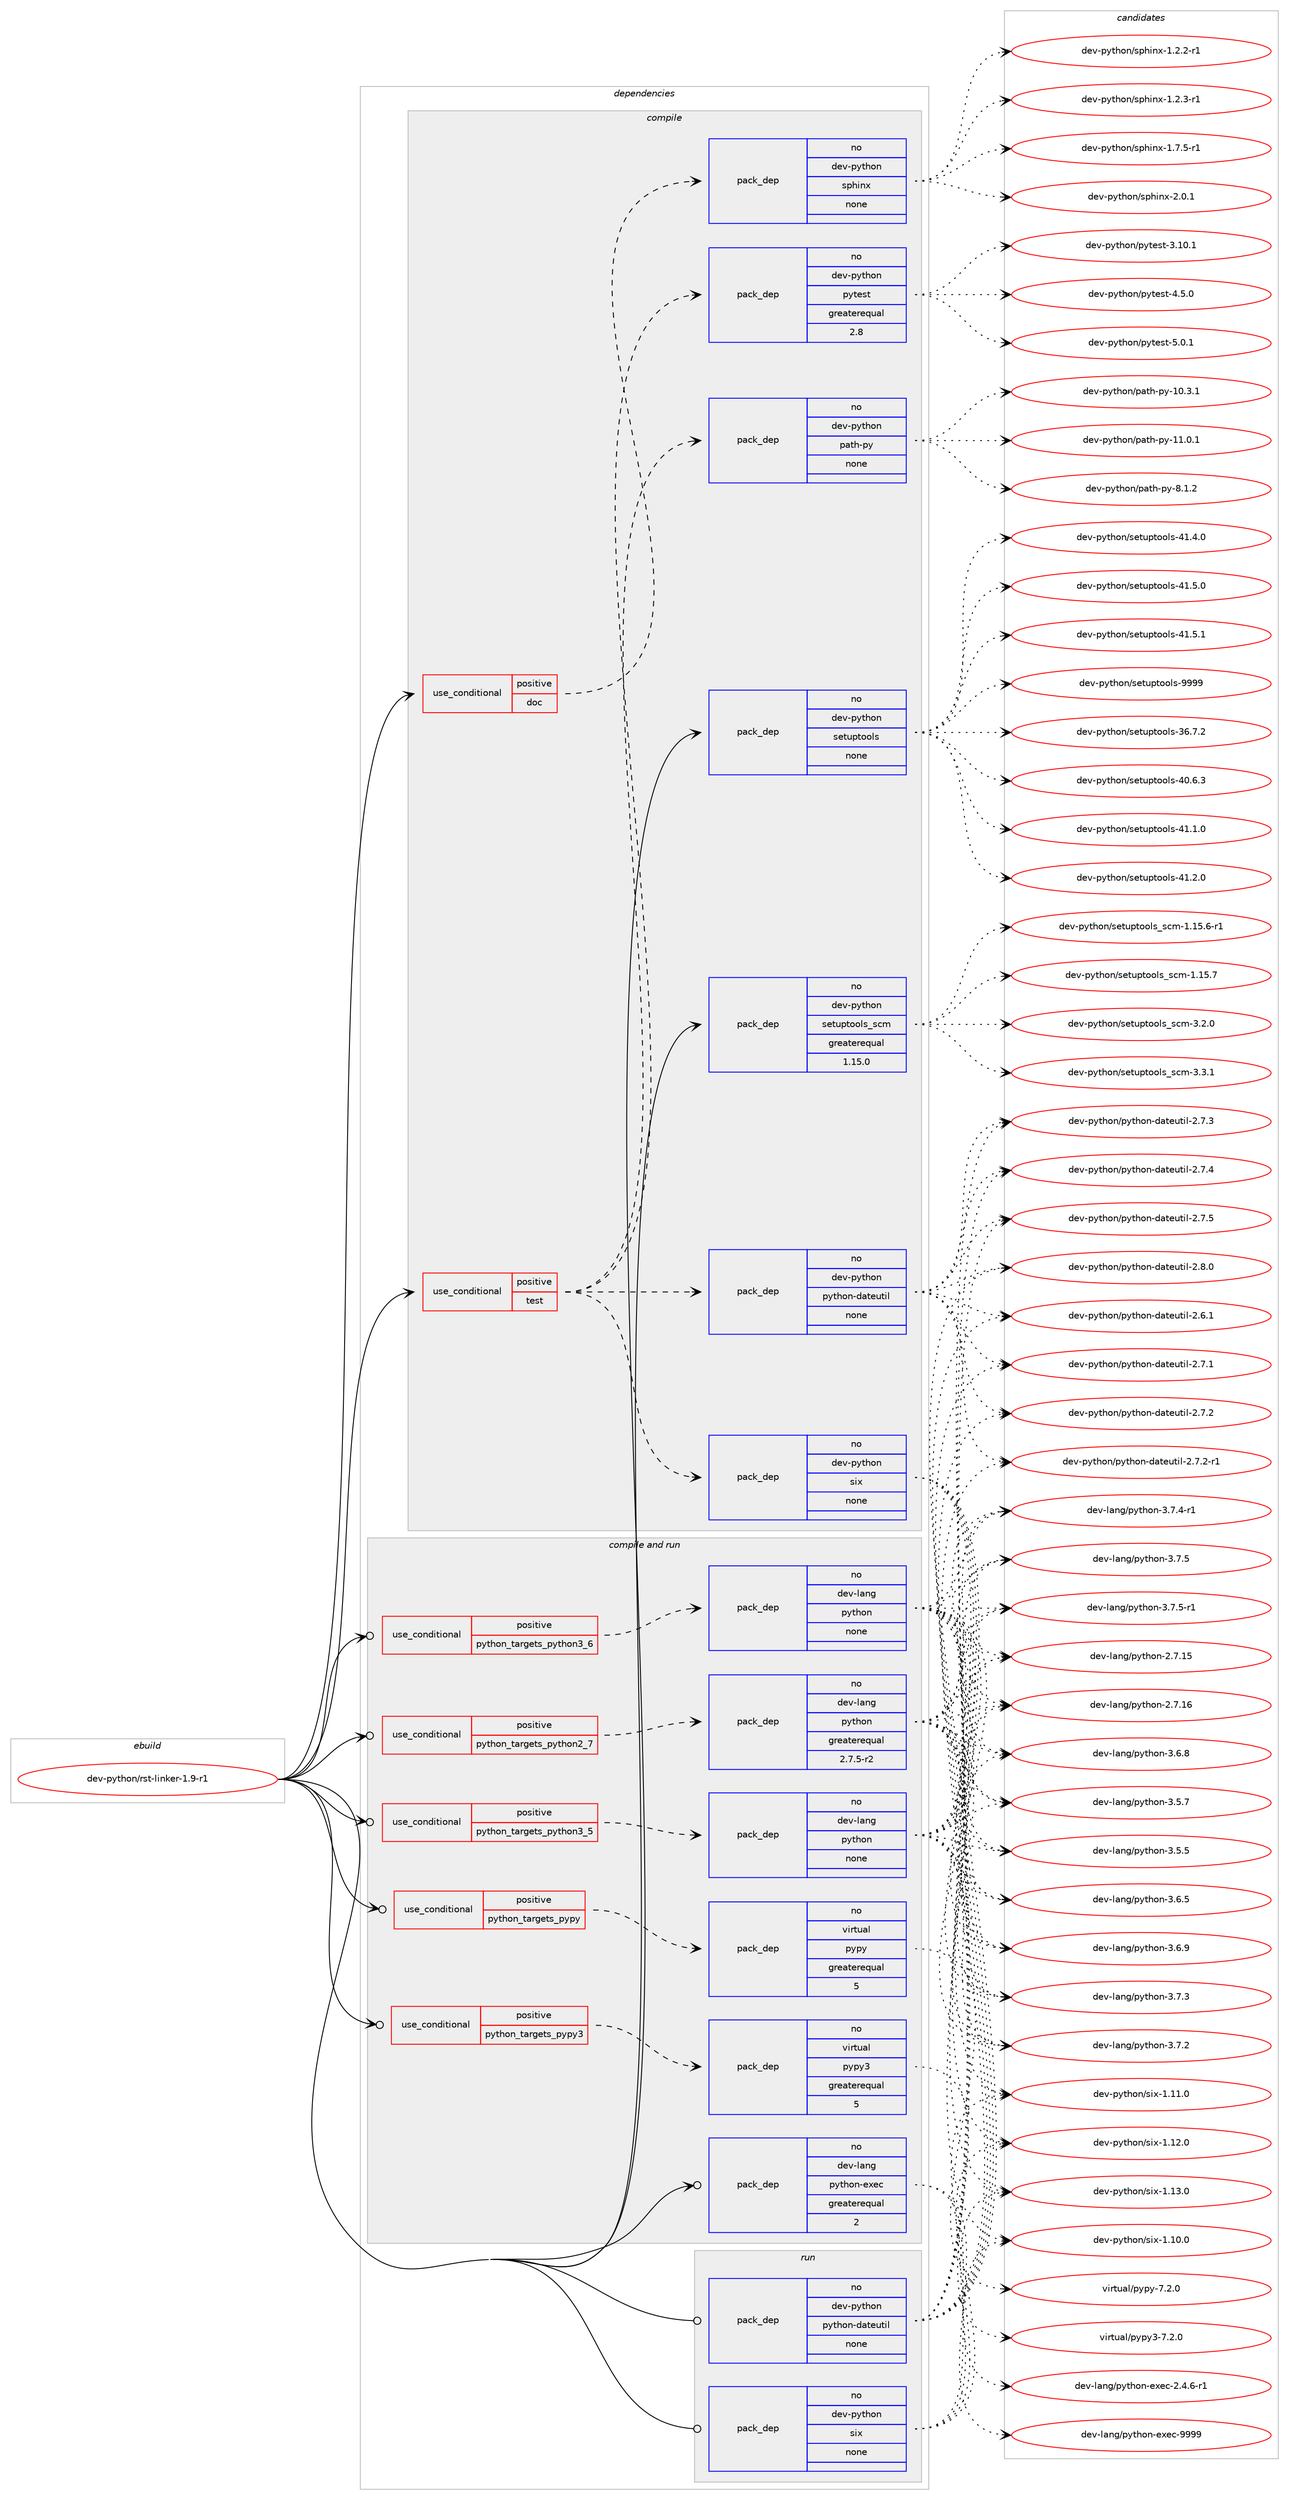 digraph prolog {

# *************
# Graph options
# *************

newrank=true;
concentrate=true;
compound=true;
graph [rankdir=LR,fontname=Helvetica,fontsize=10,ranksep=1.5];#, ranksep=2.5, nodesep=0.2];
edge  [arrowhead=vee];
node  [fontname=Helvetica,fontsize=10];

# **********
# The ebuild
# **********

subgraph cluster_leftcol {
color=gray;
rank=same;
label=<<i>ebuild</i>>;
id [label="dev-python/rst-linker-1.9-r1", color=red, width=4, href="../dev-python/rst-linker-1.9-r1.svg"];
}

# ****************
# The dependencies
# ****************

subgraph cluster_midcol {
color=gray;
label=<<i>dependencies</i>>;
subgraph cluster_compile {
fillcolor="#eeeeee";
style=filled;
label=<<i>compile</i>>;
subgraph cond148924 {
dependency636022 [label=<<TABLE BORDER="0" CELLBORDER="1" CELLSPACING="0" CELLPADDING="4"><TR><TD ROWSPAN="3" CELLPADDING="10">use_conditional</TD></TR><TR><TD>positive</TD></TR><TR><TD>doc</TD></TR></TABLE>>, shape=none, color=red];
subgraph pack475217 {
dependency636023 [label=<<TABLE BORDER="0" CELLBORDER="1" CELLSPACING="0" CELLPADDING="4" WIDTH="220"><TR><TD ROWSPAN="6" CELLPADDING="30">pack_dep</TD></TR><TR><TD WIDTH="110">no</TD></TR><TR><TD>dev-python</TD></TR><TR><TD>sphinx</TD></TR><TR><TD>none</TD></TR><TR><TD></TD></TR></TABLE>>, shape=none, color=blue];
}
dependency636022:e -> dependency636023:w [weight=20,style="dashed",arrowhead="vee"];
}
id:e -> dependency636022:w [weight=20,style="solid",arrowhead="vee"];
subgraph cond148925 {
dependency636024 [label=<<TABLE BORDER="0" CELLBORDER="1" CELLSPACING="0" CELLPADDING="4"><TR><TD ROWSPAN="3" CELLPADDING="10">use_conditional</TD></TR><TR><TD>positive</TD></TR><TR><TD>test</TD></TR></TABLE>>, shape=none, color=red];
subgraph pack475218 {
dependency636025 [label=<<TABLE BORDER="0" CELLBORDER="1" CELLSPACING="0" CELLPADDING="4" WIDTH="220"><TR><TD ROWSPAN="6" CELLPADDING="30">pack_dep</TD></TR><TR><TD WIDTH="110">no</TD></TR><TR><TD>dev-python</TD></TR><TR><TD>python-dateutil</TD></TR><TR><TD>none</TD></TR><TR><TD></TD></TR></TABLE>>, shape=none, color=blue];
}
dependency636024:e -> dependency636025:w [weight=20,style="dashed",arrowhead="vee"];
subgraph pack475219 {
dependency636026 [label=<<TABLE BORDER="0" CELLBORDER="1" CELLSPACING="0" CELLPADDING="4" WIDTH="220"><TR><TD ROWSPAN="6" CELLPADDING="30">pack_dep</TD></TR><TR><TD WIDTH="110">no</TD></TR><TR><TD>dev-python</TD></TR><TR><TD>six</TD></TR><TR><TD>none</TD></TR><TR><TD></TD></TR></TABLE>>, shape=none, color=blue];
}
dependency636024:e -> dependency636026:w [weight=20,style="dashed",arrowhead="vee"];
subgraph pack475220 {
dependency636027 [label=<<TABLE BORDER="0" CELLBORDER="1" CELLSPACING="0" CELLPADDING="4" WIDTH="220"><TR><TD ROWSPAN="6" CELLPADDING="30">pack_dep</TD></TR><TR><TD WIDTH="110">no</TD></TR><TR><TD>dev-python</TD></TR><TR><TD>path-py</TD></TR><TR><TD>none</TD></TR><TR><TD></TD></TR></TABLE>>, shape=none, color=blue];
}
dependency636024:e -> dependency636027:w [weight=20,style="dashed",arrowhead="vee"];
subgraph pack475221 {
dependency636028 [label=<<TABLE BORDER="0" CELLBORDER="1" CELLSPACING="0" CELLPADDING="4" WIDTH="220"><TR><TD ROWSPAN="6" CELLPADDING="30">pack_dep</TD></TR><TR><TD WIDTH="110">no</TD></TR><TR><TD>dev-python</TD></TR><TR><TD>pytest</TD></TR><TR><TD>greaterequal</TD></TR><TR><TD>2.8</TD></TR></TABLE>>, shape=none, color=blue];
}
dependency636024:e -> dependency636028:w [weight=20,style="dashed",arrowhead="vee"];
}
id:e -> dependency636024:w [weight=20,style="solid",arrowhead="vee"];
subgraph pack475222 {
dependency636029 [label=<<TABLE BORDER="0" CELLBORDER="1" CELLSPACING="0" CELLPADDING="4" WIDTH="220"><TR><TD ROWSPAN="6" CELLPADDING="30">pack_dep</TD></TR><TR><TD WIDTH="110">no</TD></TR><TR><TD>dev-python</TD></TR><TR><TD>setuptools</TD></TR><TR><TD>none</TD></TR><TR><TD></TD></TR></TABLE>>, shape=none, color=blue];
}
id:e -> dependency636029:w [weight=20,style="solid",arrowhead="vee"];
subgraph pack475223 {
dependency636030 [label=<<TABLE BORDER="0" CELLBORDER="1" CELLSPACING="0" CELLPADDING="4" WIDTH="220"><TR><TD ROWSPAN="6" CELLPADDING="30">pack_dep</TD></TR><TR><TD WIDTH="110">no</TD></TR><TR><TD>dev-python</TD></TR><TR><TD>setuptools_scm</TD></TR><TR><TD>greaterequal</TD></TR><TR><TD>1.15.0</TD></TR></TABLE>>, shape=none, color=blue];
}
id:e -> dependency636030:w [weight=20,style="solid",arrowhead="vee"];
}
subgraph cluster_compileandrun {
fillcolor="#eeeeee";
style=filled;
label=<<i>compile and run</i>>;
subgraph cond148926 {
dependency636031 [label=<<TABLE BORDER="0" CELLBORDER="1" CELLSPACING="0" CELLPADDING="4"><TR><TD ROWSPAN="3" CELLPADDING="10">use_conditional</TD></TR><TR><TD>positive</TD></TR><TR><TD>python_targets_pypy</TD></TR></TABLE>>, shape=none, color=red];
subgraph pack475224 {
dependency636032 [label=<<TABLE BORDER="0" CELLBORDER="1" CELLSPACING="0" CELLPADDING="4" WIDTH="220"><TR><TD ROWSPAN="6" CELLPADDING="30">pack_dep</TD></TR><TR><TD WIDTH="110">no</TD></TR><TR><TD>virtual</TD></TR><TR><TD>pypy</TD></TR><TR><TD>greaterequal</TD></TR><TR><TD>5</TD></TR></TABLE>>, shape=none, color=blue];
}
dependency636031:e -> dependency636032:w [weight=20,style="dashed",arrowhead="vee"];
}
id:e -> dependency636031:w [weight=20,style="solid",arrowhead="odotvee"];
subgraph cond148927 {
dependency636033 [label=<<TABLE BORDER="0" CELLBORDER="1" CELLSPACING="0" CELLPADDING="4"><TR><TD ROWSPAN="3" CELLPADDING="10">use_conditional</TD></TR><TR><TD>positive</TD></TR><TR><TD>python_targets_pypy3</TD></TR></TABLE>>, shape=none, color=red];
subgraph pack475225 {
dependency636034 [label=<<TABLE BORDER="0" CELLBORDER="1" CELLSPACING="0" CELLPADDING="4" WIDTH="220"><TR><TD ROWSPAN="6" CELLPADDING="30">pack_dep</TD></TR><TR><TD WIDTH="110">no</TD></TR><TR><TD>virtual</TD></TR><TR><TD>pypy3</TD></TR><TR><TD>greaterequal</TD></TR><TR><TD>5</TD></TR></TABLE>>, shape=none, color=blue];
}
dependency636033:e -> dependency636034:w [weight=20,style="dashed",arrowhead="vee"];
}
id:e -> dependency636033:w [weight=20,style="solid",arrowhead="odotvee"];
subgraph cond148928 {
dependency636035 [label=<<TABLE BORDER="0" CELLBORDER="1" CELLSPACING="0" CELLPADDING="4"><TR><TD ROWSPAN="3" CELLPADDING="10">use_conditional</TD></TR><TR><TD>positive</TD></TR><TR><TD>python_targets_python2_7</TD></TR></TABLE>>, shape=none, color=red];
subgraph pack475226 {
dependency636036 [label=<<TABLE BORDER="0" CELLBORDER="1" CELLSPACING="0" CELLPADDING="4" WIDTH="220"><TR><TD ROWSPAN="6" CELLPADDING="30">pack_dep</TD></TR><TR><TD WIDTH="110">no</TD></TR><TR><TD>dev-lang</TD></TR><TR><TD>python</TD></TR><TR><TD>greaterequal</TD></TR><TR><TD>2.7.5-r2</TD></TR></TABLE>>, shape=none, color=blue];
}
dependency636035:e -> dependency636036:w [weight=20,style="dashed",arrowhead="vee"];
}
id:e -> dependency636035:w [weight=20,style="solid",arrowhead="odotvee"];
subgraph cond148929 {
dependency636037 [label=<<TABLE BORDER="0" CELLBORDER="1" CELLSPACING="0" CELLPADDING="4"><TR><TD ROWSPAN="3" CELLPADDING="10">use_conditional</TD></TR><TR><TD>positive</TD></TR><TR><TD>python_targets_python3_5</TD></TR></TABLE>>, shape=none, color=red];
subgraph pack475227 {
dependency636038 [label=<<TABLE BORDER="0" CELLBORDER="1" CELLSPACING="0" CELLPADDING="4" WIDTH="220"><TR><TD ROWSPAN="6" CELLPADDING="30">pack_dep</TD></TR><TR><TD WIDTH="110">no</TD></TR><TR><TD>dev-lang</TD></TR><TR><TD>python</TD></TR><TR><TD>none</TD></TR><TR><TD></TD></TR></TABLE>>, shape=none, color=blue];
}
dependency636037:e -> dependency636038:w [weight=20,style="dashed",arrowhead="vee"];
}
id:e -> dependency636037:w [weight=20,style="solid",arrowhead="odotvee"];
subgraph cond148930 {
dependency636039 [label=<<TABLE BORDER="0" CELLBORDER="1" CELLSPACING="0" CELLPADDING="4"><TR><TD ROWSPAN="3" CELLPADDING="10">use_conditional</TD></TR><TR><TD>positive</TD></TR><TR><TD>python_targets_python3_6</TD></TR></TABLE>>, shape=none, color=red];
subgraph pack475228 {
dependency636040 [label=<<TABLE BORDER="0" CELLBORDER="1" CELLSPACING="0" CELLPADDING="4" WIDTH="220"><TR><TD ROWSPAN="6" CELLPADDING="30">pack_dep</TD></TR><TR><TD WIDTH="110">no</TD></TR><TR><TD>dev-lang</TD></TR><TR><TD>python</TD></TR><TR><TD>none</TD></TR><TR><TD></TD></TR></TABLE>>, shape=none, color=blue];
}
dependency636039:e -> dependency636040:w [weight=20,style="dashed",arrowhead="vee"];
}
id:e -> dependency636039:w [weight=20,style="solid",arrowhead="odotvee"];
subgraph pack475229 {
dependency636041 [label=<<TABLE BORDER="0" CELLBORDER="1" CELLSPACING="0" CELLPADDING="4" WIDTH="220"><TR><TD ROWSPAN="6" CELLPADDING="30">pack_dep</TD></TR><TR><TD WIDTH="110">no</TD></TR><TR><TD>dev-lang</TD></TR><TR><TD>python-exec</TD></TR><TR><TD>greaterequal</TD></TR><TR><TD>2</TD></TR></TABLE>>, shape=none, color=blue];
}
id:e -> dependency636041:w [weight=20,style="solid",arrowhead="odotvee"];
}
subgraph cluster_run {
fillcolor="#eeeeee";
style=filled;
label=<<i>run</i>>;
subgraph pack475230 {
dependency636042 [label=<<TABLE BORDER="0" CELLBORDER="1" CELLSPACING="0" CELLPADDING="4" WIDTH="220"><TR><TD ROWSPAN="6" CELLPADDING="30">pack_dep</TD></TR><TR><TD WIDTH="110">no</TD></TR><TR><TD>dev-python</TD></TR><TR><TD>python-dateutil</TD></TR><TR><TD>none</TD></TR><TR><TD></TD></TR></TABLE>>, shape=none, color=blue];
}
id:e -> dependency636042:w [weight=20,style="solid",arrowhead="odot"];
subgraph pack475231 {
dependency636043 [label=<<TABLE BORDER="0" CELLBORDER="1" CELLSPACING="0" CELLPADDING="4" WIDTH="220"><TR><TD ROWSPAN="6" CELLPADDING="30">pack_dep</TD></TR><TR><TD WIDTH="110">no</TD></TR><TR><TD>dev-python</TD></TR><TR><TD>six</TD></TR><TR><TD>none</TD></TR><TR><TD></TD></TR></TABLE>>, shape=none, color=blue];
}
id:e -> dependency636043:w [weight=20,style="solid",arrowhead="odot"];
}
}

# **************
# The candidates
# **************

subgraph cluster_choices {
rank=same;
color=gray;
label=<<i>candidates</i>>;

subgraph choice475217 {
color=black;
nodesep=1;
choice10010111845112121116104111110471151121041051101204549465046504511449 [label="dev-python/sphinx-1.2.2-r1", color=red, width=4,href="../dev-python/sphinx-1.2.2-r1.svg"];
choice10010111845112121116104111110471151121041051101204549465046514511449 [label="dev-python/sphinx-1.2.3-r1", color=red, width=4,href="../dev-python/sphinx-1.2.3-r1.svg"];
choice10010111845112121116104111110471151121041051101204549465546534511449 [label="dev-python/sphinx-1.7.5-r1", color=red, width=4,href="../dev-python/sphinx-1.7.5-r1.svg"];
choice1001011184511212111610411111047115112104105110120455046484649 [label="dev-python/sphinx-2.0.1", color=red, width=4,href="../dev-python/sphinx-2.0.1.svg"];
dependency636023:e -> choice10010111845112121116104111110471151121041051101204549465046504511449:w [style=dotted,weight="100"];
dependency636023:e -> choice10010111845112121116104111110471151121041051101204549465046514511449:w [style=dotted,weight="100"];
dependency636023:e -> choice10010111845112121116104111110471151121041051101204549465546534511449:w [style=dotted,weight="100"];
dependency636023:e -> choice1001011184511212111610411111047115112104105110120455046484649:w [style=dotted,weight="100"];
}
subgraph choice475218 {
color=black;
nodesep=1;
choice10010111845112121116104111110471121211161041111104510097116101117116105108455046544649 [label="dev-python/python-dateutil-2.6.1", color=red, width=4,href="../dev-python/python-dateutil-2.6.1.svg"];
choice10010111845112121116104111110471121211161041111104510097116101117116105108455046554649 [label="dev-python/python-dateutil-2.7.1", color=red, width=4,href="../dev-python/python-dateutil-2.7.1.svg"];
choice10010111845112121116104111110471121211161041111104510097116101117116105108455046554650 [label="dev-python/python-dateutil-2.7.2", color=red, width=4,href="../dev-python/python-dateutil-2.7.2.svg"];
choice100101118451121211161041111104711212111610411111045100971161011171161051084550465546504511449 [label="dev-python/python-dateutil-2.7.2-r1", color=red, width=4,href="../dev-python/python-dateutil-2.7.2-r1.svg"];
choice10010111845112121116104111110471121211161041111104510097116101117116105108455046554651 [label="dev-python/python-dateutil-2.7.3", color=red, width=4,href="../dev-python/python-dateutil-2.7.3.svg"];
choice10010111845112121116104111110471121211161041111104510097116101117116105108455046554652 [label="dev-python/python-dateutil-2.7.4", color=red, width=4,href="../dev-python/python-dateutil-2.7.4.svg"];
choice10010111845112121116104111110471121211161041111104510097116101117116105108455046554653 [label="dev-python/python-dateutil-2.7.5", color=red, width=4,href="../dev-python/python-dateutil-2.7.5.svg"];
choice10010111845112121116104111110471121211161041111104510097116101117116105108455046564648 [label="dev-python/python-dateutil-2.8.0", color=red, width=4,href="../dev-python/python-dateutil-2.8.0.svg"];
dependency636025:e -> choice10010111845112121116104111110471121211161041111104510097116101117116105108455046544649:w [style=dotted,weight="100"];
dependency636025:e -> choice10010111845112121116104111110471121211161041111104510097116101117116105108455046554649:w [style=dotted,weight="100"];
dependency636025:e -> choice10010111845112121116104111110471121211161041111104510097116101117116105108455046554650:w [style=dotted,weight="100"];
dependency636025:e -> choice100101118451121211161041111104711212111610411111045100971161011171161051084550465546504511449:w [style=dotted,weight="100"];
dependency636025:e -> choice10010111845112121116104111110471121211161041111104510097116101117116105108455046554651:w [style=dotted,weight="100"];
dependency636025:e -> choice10010111845112121116104111110471121211161041111104510097116101117116105108455046554652:w [style=dotted,weight="100"];
dependency636025:e -> choice10010111845112121116104111110471121211161041111104510097116101117116105108455046554653:w [style=dotted,weight="100"];
dependency636025:e -> choice10010111845112121116104111110471121211161041111104510097116101117116105108455046564648:w [style=dotted,weight="100"];
}
subgraph choice475219 {
color=black;
nodesep=1;
choice100101118451121211161041111104711510512045494649484648 [label="dev-python/six-1.10.0", color=red, width=4,href="../dev-python/six-1.10.0.svg"];
choice100101118451121211161041111104711510512045494649494648 [label="dev-python/six-1.11.0", color=red, width=4,href="../dev-python/six-1.11.0.svg"];
choice100101118451121211161041111104711510512045494649504648 [label="dev-python/six-1.12.0", color=red, width=4,href="../dev-python/six-1.12.0.svg"];
choice100101118451121211161041111104711510512045494649514648 [label="dev-python/six-1.13.0", color=red, width=4,href="../dev-python/six-1.13.0.svg"];
dependency636026:e -> choice100101118451121211161041111104711510512045494649484648:w [style=dotted,weight="100"];
dependency636026:e -> choice100101118451121211161041111104711510512045494649494648:w [style=dotted,weight="100"];
dependency636026:e -> choice100101118451121211161041111104711510512045494649504648:w [style=dotted,weight="100"];
dependency636026:e -> choice100101118451121211161041111104711510512045494649514648:w [style=dotted,weight="100"];
}
subgraph choice475220 {
color=black;
nodesep=1;
choice1001011184511212111610411111047112971161044511212145494846514649 [label="dev-python/path-py-10.3.1", color=red, width=4,href="../dev-python/path-py-10.3.1.svg"];
choice1001011184511212111610411111047112971161044511212145494946484649 [label="dev-python/path-py-11.0.1", color=red, width=4,href="../dev-python/path-py-11.0.1.svg"];
choice10010111845112121116104111110471129711610445112121455646494650 [label="dev-python/path-py-8.1.2", color=red, width=4,href="../dev-python/path-py-8.1.2.svg"];
dependency636027:e -> choice1001011184511212111610411111047112971161044511212145494846514649:w [style=dotted,weight="100"];
dependency636027:e -> choice1001011184511212111610411111047112971161044511212145494946484649:w [style=dotted,weight="100"];
dependency636027:e -> choice10010111845112121116104111110471129711610445112121455646494650:w [style=dotted,weight="100"];
}
subgraph choice475221 {
color=black;
nodesep=1;
choice100101118451121211161041111104711212111610111511645514649484649 [label="dev-python/pytest-3.10.1", color=red, width=4,href="../dev-python/pytest-3.10.1.svg"];
choice1001011184511212111610411111047112121116101115116455246534648 [label="dev-python/pytest-4.5.0", color=red, width=4,href="../dev-python/pytest-4.5.0.svg"];
choice1001011184511212111610411111047112121116101115116455346484649 [label="dev-python/pytest-5.0.1", color=red, width=4,href="../dev-python/pytest-5.0.1.svg"];
dependency636028:e -> choice100101118451121211161041111104711212111610111511645514649484649:w [style=dotted,weight="100"];
dependency636028:e -> choice1001011184511212111610411111047112121116101115116455246534648:w [style=dotted,weight="100"];
dependency636028:e -> choice1001011184511212111610411111047112121116101115116455346484649:w [style=dotted,weight="100"];
}
subgraph choice475222 {
color=black;
nodesep=1;
choice100101118451121211161041111104711510111611711211611111110811545515446554650 [label="dev-python/setuptools-36.7.2", color=red, width=4,href="../dev-python/setuptools-36.7.2.svg"];
choice100101118451121211161041111104711510111611711211611111110811545524846544651 [label="dev-python/setuptools-40.6.3", color=red, width=4,href="../dev-python/setuptools-40.6.3.svg"];
choice100101118451121211161041111104711510111611711211611111110811545524946494648 [label="dev-python/setuptools-41.1.0", color=red, width=4,href="../dev-python/setuptools-41.1.0.svg"];
choice100101118451121211161041111104711510111611711211611111110811545524946504648 [label="dev-python/setuptools-41.2.0", color=red, width=4,href="../dev-python/setuptools-41.2.0.svg"];
choice100101118451121211161041111104711510111611711211611111110811545524946524648 [label="dev-python/setuptools-41.4.0", color=red, width=4,href="../dev-python/setuptools-41.4.0.svg"];
choice100101118451121211161041111104711510111611711211611111110811545524946534648 [label="dev-python/setuptools-41.5.0", color=red, width=4,href="../dev-python/setuptools-41.5.0.svg"];
choice100101118451121211161041111104711510111611711211611111110811545524946534649 [label="dev-python/setuptools-41.5.1", color=red, width=4,href="../dev-python/setuptools-41.5.1.svg"];
choice10010111845112121116104111110471151011161171121161111111081154557575757 [label="dev-python/setuptools-9999", color=red, width=4,href="../dev-python/setuptools-9999.svg"];
dependency636029:e -> choice100101118451121211161041111104711510111611711211611111110811545515446554650:w [style=dotted,weight="100"];
dependency636029:e -> choice100101118451121211161041111104711510111611711211611111110811545524846544651:w [style=dotted,weight="100"];
dependency636029:e -> choice100101118451121211161041111104711510111611711211611111110811545524946494648:w [style=dotted,weight="100"];
dependency636029:e -> choice100101118451121211161041111104711510111611711211611111110811545524946504648:w [style=dotted,weight="100"];
dependency636029:e -> choice100101118451121211161041111104711510111611711211611111110811545524946524648:w [style=dotted,weight="100"];
dependency636029:e -> choice100101118451121211161041111104711510111611711211611111110811545524946534648:w [style=dotted,weight="100"];
dependency636029:e -> choice100101118451121211161041111104711510111611711211611111110811545524946534649:w [style=dotted,weight="100"];
dependency636029:e -> choice10010111845112121116104111110471151011161171121161111111081154557575757:w [style=dotted,weight="100"];
}
subgraph choice475223 {
color=black;
nodesep=1;
choice10010111845112121116104111110471151011161171121161111111081159511599109454946495346544511449 [label="dev-python/setuptools_scm-1.15.6-r1", color=red, width=4,href="../dev-python/setuptools_scm-1.15.6-r1.svg"];
choice1001011184511212111610411111047115101116117112116111111108115951159910945494649534655 [label="dev-python/setuptools_scm-1.15.7", color=red, width=4,href="../dev-python/setuptools_scm-1.15.7.svg"];
choice10010111845112121116104111110471151011161171121161111111081159511599109455146504648 [label="dev-python/setuptools_scm-3.2.0", color=red, width=4,href="../dev-python/setuptools_scm-3.2.0.svg"];
choice10010111845112121116104111110471151011161171121161111111081159511599109455146514649 [label="dev-python/setuptools_scm-3.3.1", color=red, width=4,href="../dev-python/setuptools_scm-3.3.1.svg"];
dependency636030:e -> choice10010111845112121116104111110471151011161171121161111111081159511599109454946495346544511449:w [style=dotted,weight="100"];
dependency636030:e -> choice1001011184511212111610411111047115101116117112116111111108115951159910945494649534655:w [style=dotted,weight="100"];
dependency636030:e -> choice10010111845112121116104111110471151011161171121161111111081159511599109455146504648:w [style=dotted,weight="100"];
dependency636030:e -> choice10010111845112121116104111110471151011161171121161111111081159511599109455146514649:w [style=dotted,weight="100"];
}
subgraph choice475224 {
color=black;
nodesep=1;
choice1181051141161179710847112121112121455546504648 [label="virtual/pypy-7.2.0", color=red, width=4,href="../virtual/pypy-7.2.0.svg"];
dependency636032:e -> choice1181051141161179710847112121112121455546504648:w [style=dotted,weight="100"];
}
subgraph choice475225 {
color=black;
nodesep=1;
choice118105114116117971084711212111212151455546504648 [label="virtual/pypy3-7.2.0", color=red, width=4,href="../virtual/pypy3-7.2.0.svg"];
dependency636034:e -> choice118105114116117971084711212111212151455546504648:w [style=dotted,weight="100"];
}
subgraph choice475226 {
color=black;
nodesep=1;
choice10010111845108971101034711212111610411111045504655464953 [label="dev-lang/python-2.7.15", color=red, width=4,href="../dev-lang/python-2.7.15.svg"];
choice10010111845108971101034711212111610411111045504655464954 [label="dev-lang/python-2.7.16", color=red, width=4,href="../dev-lang/python-2.7.16.svg"];
choice100101118451089711010347112121116104111110455146534653 [label="dev-lang/python-3.5.5", color=red, width=4,href="../dev-lang/python-3.5.5.svg"];
choice100101118451089711010347112121116104111110455146534655 [label="dev-lang/python-3.5.7", color=red, width=4,href="../dev-lang/python-3.5.7.svg"];
choice100101118451089711010347112121116104111110455146544653 [label="dev-lang/python-3.6.5", color=red, width=4,href="../dev-lang/python-3.6.5.svg"];
choice100101118451089711010347112121116104111110455146544656 [label="dev-lang/python-3.6.8", color=red, width=4,href="../dev-lang/python-3.6.8.svg"];
choice100101118451089711010347112121116104111110455146544657 [label="dev-lang/python-3.6.9", color=red, width=4,href="../dev-lang/python-3.6.9.svg"];
choice100101118451089711010347112121116104111110455146554650 [label="dev-lang/python-3.7.2", color=red, width=4,href="../dev-lang/python-3.7.2.svg"];
choice100101118451089711010347112121116104111110455146554651 [label="dev-lang/python-3.7.3", color=red, width=4,href="../dev-lang/python-3.7.3.svg"];
choice1001011184510897110103471121211161041111104551465546524511449 [label="dev-lang/python-3.7.4-r1", color=red, width=4,href="../dev-lang/python-3.7.4-r1.svg"];
choice100101118451089711010347112121116104111110455146554653 [label="dev-lang/python-3.7.5", color=red, width=4,href="../dev-lang/python-3.7.5.svg"];
choice1001011184510897110103471121211161041111104551465546534511449 [label="dev-lang/python-3.7.5-r1", color=red, width=4,href="../dev-lang/python-3.7.5-r1.svg"];
dependency636036:e -> choice10010111845108971101034711212111610411111045504655464953:w [style=dotted,weight="100"];
dependency636036:e -> choice10010111845108971101034711212111610411111045504655464954:w [style=dotted,weight="100"];
dependency636036:e -> choice100101118451089711010347112121116104111110455146534653:w [style=dotted,weight="100"];
dependency636036:e -> choice100101118451089711010347112121116104111110455146534655:w [style=dotted,weight="100"];
dependency636036:e -> choice100101118451089711010347112121116104111110455146544653:w [style=dotted,weight="100"];
dependency636036:e -> choice100101118451089711010347112121116104111110455146544656:w [style=dotted,weight="100"];
dependency636036:e -> choice100101118451089711010347112121116104111110455146544657:w [style=dotted,weight="100"];
dependency636036:e -> choice100101118451089711010347112121116104111110455146554650:w [style=dotted,weight="100"];
dependency636036:e -> choice100101118451089711010347112121116104111110455146554651:w [style=dotted,weight="100"];
dependency636036:e -> choice1001011184510897110103471121211161041111104551465546524511449:w [style=dotted,weight="100"];
dependency636036:e -> choice100101118451089711010347112121116104111110455146554653:w [style=dotted,weight="100"];
dependency636036:e -> choice1001011184510897110103471121211161041111104551465546534511449:w [style=dotted,weight="100"];
}
subgraph choice475227 {
color=black;
nodesep=1;
choice10010111845108971101034711212111610411111045504655464953 [label="dev-lang/python-2.7.15", color=red, width=4,href="../dev-lang/python-2.7.15.svg"];
choice10010111845108971101034711212111610411111045504655464954 [label="dev-lang/python-2.7.16", color=red, width=4,href="../dev-lang/python-2.7.16.svg"];
choice100101118451089711010347112121116104111110455146534653 [label="dev-lang/python-3.5.5", color=red, width=4,href="../dev-lang/python-3.5.5.svg"];
choice100101118451089711010347112121116104111110455146534655 [label="dev-lang/python-3.5.7", color=red, width=4,href="../dev-lang/python-3.5.7.svg"];
choice100101118451089711010347112121116104111110455146544653 [label="dev-lang/python-3.6.5", color=red, width=4,href="../dev-lang/python-3.6.5.svg"];
choice100101118451089711010347112121116104111110455146544656 [label="dev-lang/python-3.6.8", color=red, width=4,href="../dev-lang/python-3.6.8.svg"];
choice100101118451089711010347112121116104111110455146544657 [label="dev-lang/python-3.6.9", color=red, width=4,href="../dev-lang/python-3.6.9.svg"];
choice100101118451089711010347112121116104111110455146554650 [label="dev-lang/python-3.7.2", color=red, width=4,href="../dev-lang/python-3.7.2.svg"];
choice100101118451089711010347112121116104111110455146554651 [label="dev-lang/python-3.7.3", color=red, width=4,href="../dev-lang/python-3.7.3.svg"];
choice1001011184510897110103471121211161041111104551465546524511449 [label="dev-lang/python-3.7.4-r1", color=red, width=4,href="../dev-lang/python-3.7.4-r1.svg"];
choice100101118451089711010347112121116104111110455146554653 [label="dev-lang/python-3.7.5", color=red, width=4,href="../dev-lang/python-3.7.5.svg"];
choice1001011184510897110103471121211161041111104551465546534511449 [label="dev-lang/python-3.7.5-r1", color=red, width=4,href="../dev-lang/python-3.7.5-r1.svg"];
dependency636038:e -> choice10010111845108971101034711212111610411111045504655464953:w [style=dotted,weight="100"];
dependency636038:e -> choice10010111845108971101034711212111610411111045504655464954:w [style=dotted,weight="100"];
dependency636038:e -> choice100101118451089711010347112121116104111110455146534653:w [style=dotted,weight="100"];
dependency636038:e -> choice100101118451089711010347112121116104111110455146534655:w [style=dotted,weight="100"];
dependency636038:e -> choice100101118451089711010347112121116104111110455146544653:w [style=dotted,weight="100"];
dependency636038:e -> choice100101118451089711010347112121116104111110455146544656:w [style=dotted,weight="100"];
dependency636038:e -> choice100101118451089711010347112121116104111110455146544657:w [style=dotted,weight="100"];
dependency636038:e -> choice100101118451089711010347112121116104111110455146554650:w [style=dotted,weight="100"];
dependency636038:e -> choice100101118451089711010347112121116104111110455146554651:w [style=dotted,weight="100"];
dependency636038:e -> choice1001011184510897110103471121211161041111104551465546524511449:w [style=dotted,weight="100"];
dependency636038:e -> choice100101118451089711010347112121116104111110455146554653:w [style=dotted,weight="100"];
dependency636038:e -> choice1001011184510897110103471121211161041111104551465546534511449:w [style=dotted,weight="100"];
}
subgraph choice475228 {
color=black;
nodesep=1;
choice10010111845108971101034711212111610411111045504655464953 [label="dev-lang/python-2.7.15", color=red, width=4,href="../dev-lang/python-2.7.15.svg"];
choice10010111845108971101034711212111610411111045504655464954 [label="dev-lang/python-2.7.16", color=red, width=4,href="../dev-lang/python-2.7.16.svg"];
choice100101118451089711010347112121116104111110455146534653 [label="dev-lang/python-3.5.5", color=red, width=4,href="../dev-lang/python-3.5.5.svg"];
choice100101118451089711010347112121116104111110455146534655 [label="dev-lang/python-3.5.7", color=red, width=4,href="../dev-lang/python-3.5.7.svg"];
choice100101118451089711010347112121116104111110455146544653 [label="dev-lang/python-3.6.5", color=red, width=4,href="../dev-lang/python-3.6.5.svg"];
choice100101118451089711010347112121116104111110455146544656 [label="dev-lang/python-3.6.8", color=red, width=4,href="../dev-lang/python-3.6.8.svg"];
choice100101118451089711010347112121116104111110455146544657 [label="dev-lang/python-3.6.9", color=red, width=4,href="../dev-lang/python-3.6.9.svg"];
choice100101118451089711010347112121116104111110455146554650 [label="dev-lang/python-3.7.2", color=red, width=4,href="../dev-lang/python-3.7.2.svg"];
choice100101118451089711010347112121116104111110455146554651 [label="dev-lang/python-3.7.3", color=red, width=4,href="../dev-lang/python-3.7.3.svg"];
choice1001011184510897110103471121211161041111104551465546524511449 [label="dev-lang/python-3.7.4-r1", color=red, width=4,href="../dev-lang/python-3.7.4-r1.svg"];
choice100101118451089711010347112121116104111110455146554653 [label="dev-lang/python-3.7.5", color=red, width=4,href="../dev-lang/python-3.7.5.svg"];
choice1001011184510897110103471121211161041111104551465546534511449 [label="dev-lang/python-3.7.5-r1", color=red, width=4,href="../dev-lang/python-3.7.5-r1.svg"];
dependency636040:e -> choice10010111845108971101034711212111610411111045504655464953:w [style=dotted,weight="100"];
dependency636040:e -> choice10010111845108971101034711212111610411111045504655464954:w [style=dotted,weight="100"];
dependency636040:e -> choice100101118451089711010347112121116104111110455146534653:w [style=dotted,weight="100"];
dependency636040:e -> choice100101118451089711010347112121116104111110455146534655:w [style=dotted,weight="100"];
dependency636040:e -> choice100101118451089711010347112121116104111110455146544653:w [style=dotted,weight="100"];
dependency636040:e -> choice100101118451089711010347112121116104111110455146544656:w [style=dotted,weight="100"];
dependency636040:e -> choice100101118451089711010347112121116104111110455146544657:w [style=dotted,weight="100"];
dependency636040:e -> choice100101118451089711010347112121116104111110455146554650:w [style=dotted,weight="100"];
dependency636040:e -> choice100101118451089711010347112121116104111110455146554651:w [style=dotted,weight="100"];
dependency636040:e -> choice1001011184510897110103471121211161041111104551465546524511449:w [style=dotted,weight="100"];
dependency636040:e -> choice100101118451089711010347112121116104111110455146554653:w [style=dotted,weight="100"];
dependency636040:e -> choice1001011184510897110103471121211161041111104551465546534511449:w [style=dotted,weight="100"];
}
subgraph choice475229 {
color=black;
nodesep=1;
choice10010111845108971101034711212111610411111045101120101994550465246544511449 [label="dev-lang/python-exec-2.4.6-r1", color=red, width=4,href="../dev-lang/python-exec-2.4.6-r1.svg"];
choice10010111845108971101034711212111610411111045101120101994557575757 [label="dev-lang/python-exec-9999", color=red, width=4,href="../dev-lang/python-exec-9999.svg"];
dependency636041:e -> choice10010111845108971101034711212111610411111045101120101994550465246544511449:w [style=dotted,weight="100"];
dependency636041:e -> choice10010111845108971101034711212111610411111045101120101994557575757:w [style=dotted,weight="100"];
}
subgraph choice475230 {
color=black;
nodesep=1;
choice10010111845112121116104111110471121211161041111104510097116101117116105108455046544649 [label="dev-python/python-dateutil-2.6.1", color=red, width=4,href="../dev-python/python-dateutil-2.6.1.svg"];
choice10010111845112121116104111110471121211161041111104510097116101117116105108455046554649 [label="dev-python/python-dateutil-2.7.1", color=red, width=4,href="../dev-python/python-dateutil-2.7.1.svg"];
choice10010111845112121116104111110471121211161041111104510097116101117116105108455046554650 [label="dev-python/python-dateutil-2.7.2", color=red, width=4,href="../dev-python/python-dateutil-2.7.2.svg"];
choice100101118451121211161041111104711212111610411111045100971161011171161051084550465546504511449 [label="dev-python/python-dateutil-2.7.2-r1", color=red, width=4,href="../dev-python/python-dateutil-2.7.2-r1.svg"];
choice10010111845112121116104111110471121211161041111104510097116101117116105108455046554651 [label="dev-python/python-dateutil-2.7.3", color=red, width=4,href="../dev-python/python-dateutil-2.7.3.svg"];
choice10010111845112121116104111110471121211161041111104510097116101117116105108455046554652 [label="dev-python/python-dateutil-2.7.4", color=red, width=4,href="../dev-python/python-dateutil-2.7.4.svg"];
choice10010111845112121116104111110471121211161041111104510097116101117116105108455046554653 [label="dev-python/python-dateutil-2.7.5", color=red, width=4,href="../dev-python/python-dateutil-2.7.5.svg"];
choice10010111845112121116104111110471121211161041111104510097116101117116105108455046564648 [label="dev-python/python-dateutil-2.8.0", color=red, width=4,href="../dev-python/python-dateutil-2.8.0.svg"];
dependency636042:e -> choice10010111845112121116104111110471121211161041111104510097116101117116105108455046544649:w [style=dotted,weight="100"];
dependency636042:e -> choice10010111845112121116104111110471121211161041111104510097116101117116105108455046554649:w [style=dotted,weight="100"];
dependency636042:e -> choice10010111845112121116104111110471121211161041111104510097116101117116105108455046554650:w [style=dotted,weight="100"];
dependency636042:e -> choice100101118451121211161041111104711212111610411111045100971161011171161051084550465546504511449:w [style=dotted,weight="100"];
dependency636042:e -> choice10010111845112121116104111110471121211161041111104510097116101117116105108455046554651:w [style=dotted,weight="100"];
dependency636042:e -> choice10010111845112121116104111110471121211161041111104510097116101117116105108455046554652:w [style=dotted,weight="100"];
dependency636042:e -> choice10010111845112121116104111110471121211161041111104510097116101117116105108455046554653:w [style=dotted,weight="100"];
dependency636042:e -> choice10010111845112121116104111110471121211161041111104510097116101117116105108455046564648:w [style=dotted,weight="100"];
}
subgraph choice475231 {
color=black;
nodesep=1;
choice100101118451121211161041111104711510512045494649484648 [label="dev-python/six-1.10.0", color=red, width=4,href="../dev-python/six-1.10.0.svg"];
choice100101118451121211161041111104711510512045494649494648 [label="dev-python/six-1.11.0", color=red, width=4,href="../dev-python/six-1.11.0.svg"];
choice100101118451121211161041111104711510512045494649504648 [label="dev-python/six-1.12.0", color=red, width=4,href="../dev-python/six-1.12.0.svg"];
choice100101118451121211161041111104711510512045494649514648 [label="dev-python/six-1.13.0", color=red, width=4,href="../dev-python/six-1.13.0.svg"];
dependency636043:e -> choice100101118451121211161041111104711510512045494649484648:w [style=dotted,weight="100"];
dependency636043:e -> choice100101118451121211161041111104711510512045494649494648:w [style=dotted,weight="100"];
dependency636043:e -> choice100101118451121211161041111104711510512045494649504648:w [style=dotted,weight="100"];
dependency636043:e -> choice100101118451121211161041111104711510512045494649514648:w [style=dotted,weight="100"];
}
}

}
